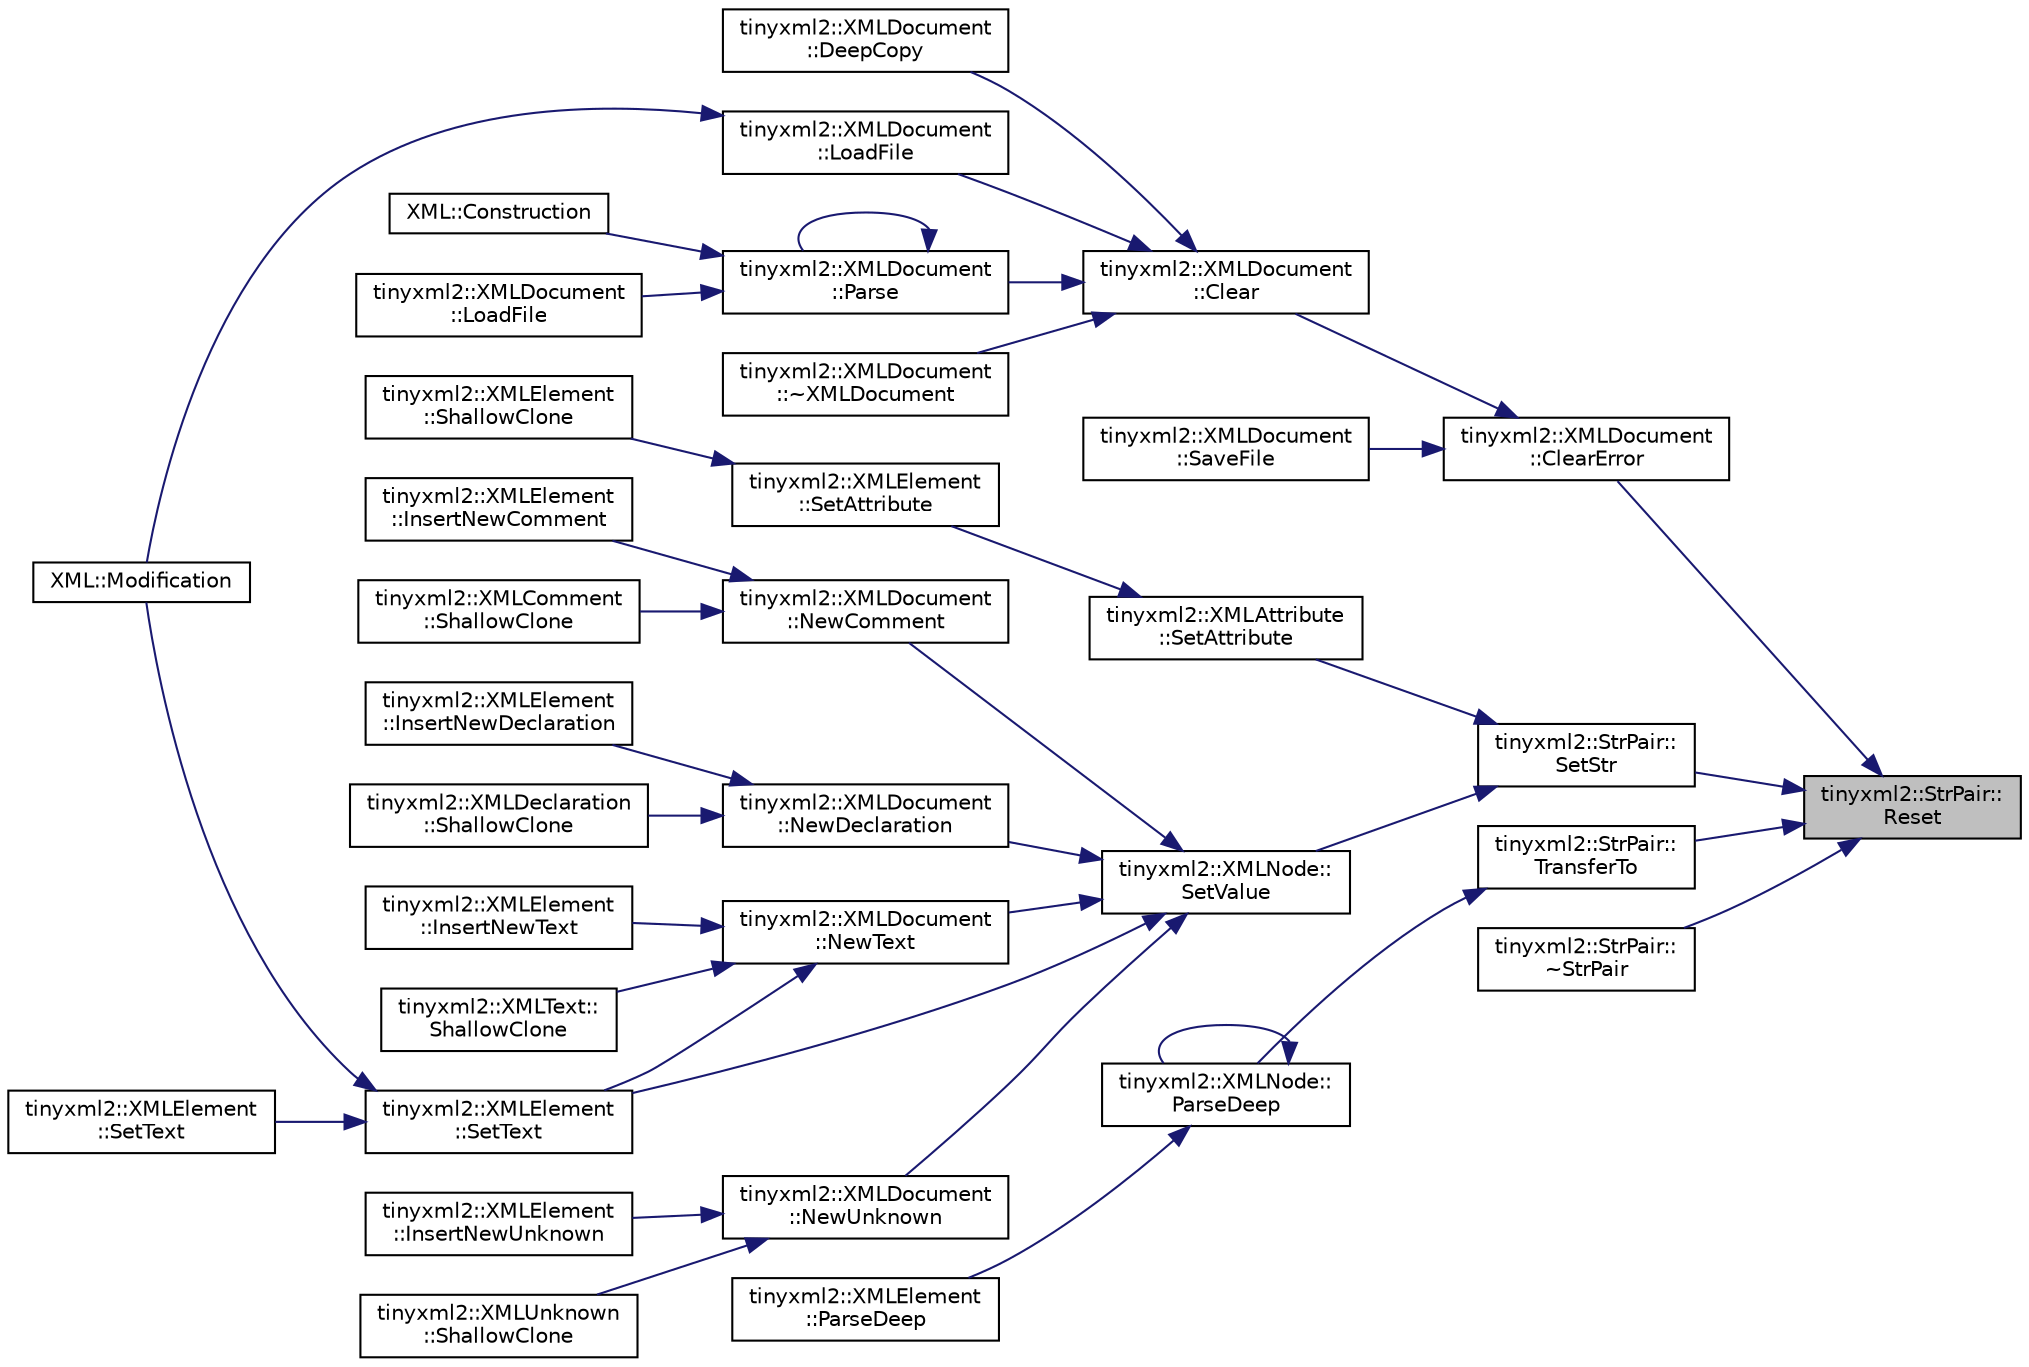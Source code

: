digraph "tinyxml2::StrPair::Reset"
{
 // LATEX_PDF_SIZE
  edge [fontname="Helvetica",fontsize="10",labelfontname="Helvetica",labelfontsize="10"];
  node [fontname="Helvetica",fontsize="10",shape=record];
  rankdir="RL";
  Node1 [label="tinyxml2::StrPair::\lReset",height=0.2,width=0.4,color="black", fillcolor="grey75", style="filled", fontcolor="black",tooltip=" "];
  Node1 -> Node2 [dir="back",color="midnightblue",fontsize="10",style="solid"];
  Node2 [label="tinyxml2::XMLDocument\l::ClearError",height=0.2,width=0.4,color="black", fillcolor="white", style="filled",URL="$classtinyxml2_1_1XMLDocument.html#a4085d9c52f1d93214311459d6d1fcf17",tooltip="Clears the error flags."];
  Node2 -> Node3 [dir="back",color="midnightblue",fontsize="10",style="solid"];
  Node3 [label="tinyxml2::XMLDocument\l::Clear",height=0.2,width=0.4,color="black", fillcolor="white", style="filled",URL="$classtinyxml2_1_1XMLDocument.html#a65656b0b2cbc822708eb351504178aaf",tooltip="Clear the document, resetting it to the initial state."];
  Node3 -> Node4 [dir="back",color="midnightblue",fontsize="10",style="solid"];
  Node4 [label="tinyxml2::XMLDocument\l::DeepCopy",height=0.2,width=0.4,color="black", fillcolor="white", style="filled",URL="$classtinyxml2_1_1XMLDocument.html#af592ffc91514e25a39664521ac83db45",tooltip=" "];
  Node3 -> Node5 [dir="back",color="midnightblue",fontsize="10",style="solid"];
  Node5 [label="tinyxml2::XMLDocument\l::LoadFile",height=0.2,width=0.4,color="black", fillcolor="white", style="filled",URL="$classtinyxml2_1_1XMLDocument.html#a2ebd4647a8af5fc6831b294ac26a150a",tooltip=" "];
  Node5 -> Node6 [dir="back",color="midnightblue",fontsize="10",style="solid"];
  Node6 [label="XML::Modification",height=0.2,width=0.4,color="black", fillcolor="white", style="filled",URL="$classXML.html#ac0d718411e6d11d44c1549c9ac334529",tooltip="modifies an specific element of an XML file"];
  Node3 -> Node7 [dir="back",color="midnightblue",fontsize="10",style="solid"];
  Node7 [label="tinyxml2::XMLDocument\l::Parse",height=0.2,width=0.4,color="black", fillcolor="white", style="filled",URL="$classtinyxml2_1_1XMLDocument.html#af2b616169e6517182f6725f2498e9a01",tooltip=" "];
  Node7 -> Node8 [dir="back",color="midnightblue",fontsize="10",style="solid"];
  Node8 [label="XML::Construction",height=0.2,width=0.4,color="black", fillcolor="white", style="filled",URL="$classXML.html#a31a766a4cf0fdbfe06bf570295ab3f68",tooltip="Creates and saves the basic structure of an XML file."];
  Node7 -> Node9 [dir="back",color="midnightblue",fontsize="10",style="solid"];
  Node9 [label="tinyxml2::XMLDocument\l::LoadFile",height=0.2,width=0.4,color="black", fillcolor="white", style="filled",URL="$classtinyxml2_1_1XMLDocument.html#a5f1d330fad44c52f3d265338dd2a6dc2",tooltip=" "];
  Node7 -> Node7 [dir="back",color="midnightblue",fontsize="10",style="solid"];
  Node3 -> Node10 [dir="back",color="midnightblue",fontsize="10",style="solid"];
  Node10 [label="tinyxml2::XMLDocument\l::~XMLDocument",height=0.2,width=0.4,color="black", fillcolor="white", style="filled",URL="$classtinyxml2_1_1XMLDocument.html#af37c47d8e2ba4b2fc81b21a77a32579b",tooltip=" "];
  Node2 -> Node11 [dir="back",color="midnightblue",fontsize="10",style="solid"];
  Node11 [label="tinyxml2::XMLDocument\l::SaveFile",height=0.2,width=0.4,color="black", fillcolor="white", style="filled",URL="$classtinyxml2_1_1XMLDocument.html#a8b95779479a0035acc67b3a61dfe1b74",tooltip=" "];
  Node1 -> Node12 [dir="back",color="midnightblue",fontsize="10",style="solid"];
  Node12 [label="tinyxml2::StrPair::\lSetStr",height=0.2,width=0.4,color="black", fillcolor="white", style="filled",URL="$classtinyxml2_1_1StrPair.html#a1f82ec6b5bee35ee7466d8565e43b1de",tooltip=" "];
  Node12 -> Node13 [dir="back",color="midnightblue",fontsize="10",style="solid"];
  Node13 [label="tinyxml2::XMLAttribute\l::SetAttribute",height=0.2,width=0.4,color="black", fillcolor="white", style="filled",URL="$classtinyxml2_1_1XMLAttribute.html#a406d2c4a13c7af99a65edb59dd9f7581",tooltip="Set the attribute to a string value."];
  Node13 -> Node14 [dir="back",color="midnightblue",fontsize="10",style="solid"];
  Node14 [label="tinyxml2::XMLElement\l::SetAttribute",height=0.2,width=0.4,color="black", fillcolor="white", style="filled",URL="$classtinyxml2_1_1XMLElement.html#a11943abf2d0831548c3790dd5d9f119c",tooltip="Sets the named attribute to value."];
  Node14 -> Node15 [dir="back",color="midnightblue",fontsize="10",style="solid"];
  Node15 [label="tinyxml2::XMLElement\l::ShallowClone",height=0.2,width=0.4,color="black", fillcolor="white", style="filled",URL="$classtinyxml2_1_1XMLElement.html#aafa2807a45b28fe096b29d76e6a13b7c",tooltip=" "];
  Node12 -> Node16 [dir="back",color="midnightblue",fontsize="10",style="solid"];
  Node16 [label="tinyxml2::XMLNode::\lSetValue",height=0.2,width=0.4,color="black", fillcolor="white", style="filled",URL="$classtinyxml2_1_1XMLNode.html#a09dd68cf9eae137579f6e50f36487513",tooltip=" "];
  Node16 -> Node17 [dir="back",color="midnightblue",fontsize="10",style="solid"];
  Node17 [label="tinyxml2::XMLDocument\l::NewComment",height=0.2,width=0.4,color="black", fillcolor="white", style="filled",URL="$classtinyxml2_1_1XMLDocument.html#a386df0befd06aadb5e0cd21381aa955a",tooltip=" "];
  Node17 -> Node18 [dir="back",color="midnightblue",fontsize="10",style="solid"];
  Node18 [label="tinyxml2::XMLElement\l::InsertNewComment",height=0.2,width=0.4,color="black", fillcolor="white", style="filled",URL="$classtinyxml2_1_1XMLElement.html#aaed36d3a8082b083ec4f1de55ee68cc2",tooltip="See InsertNewChildElement()"];
  Node17 -> Node19 [dir="back",color="midnightblue",fontsize="10",style="solid"];
  Node19 [label="tinyxml2::XMLComment\l::ShallowClone",height=0.2,width=0.4,color="black", fillcolor="white", style="filled",URL="$classtinyxml2_1_1XMLComment.html#adf5b5c0319351dcc339df098d11e8fb2",tooltip=" "];
  Node16 -> Node20 [dir="back",color="midnightblue",fontsize="10",style="solid"];
  Node20 [label="tinyxml2::XMLDocument\l::NewDeclaration",height=0.2,width=0.4,color="black", fillcolor="white", style="filled",URL="$classtinyxml2_1_1XMLDocument.html#ae519030c0262fa2daff8993681990e16",tooltip=" "];
  Node20 -> Node21 [dir="back",color="midnightblue",fontsize="10",style="solid"];
  Node21 [label="tinyxml2::XMLElement\l::InsertNewDeclaration",height=0.2,width=0.4,color="black", fillcolor="white", style="filled",URL="$classtinyxml2_1_1XMLElement.html#a7f11671a928649add7e3e18de7adf84a",tooltip="See InsertNewChildElement()"];
  Node20 -> Node22 [dir="back",color="midnightblue",fontsize="10",style="solid"];
  Node22 [label="tinyxml2::XMLDeclaration\l::ShallowClone",height=0.2,width=0.4,color="black", fillcolor="white", style="filled",URL="$classtinyxml2_1_1XMLDeclaration.html#ad9d60e6d2df75c13eb6bf7319985b747",tooltip=" "];
  Node16 -> Node23 [dir="back",color="midnightblue",fontsize="10",style="solid"];
  Node23 [label="tinyxml2::XMLDocument\l::NewText",height=0.2,width=0.4,color="black", fillcolor="white", style="filled",URL="$classtinyxml2_1_1XMLDocument.html#acece5de77a0819f2341b08c1e1ed9987",tooltip=" "];
  Node23 -> Node24 [dir="back",color="midnightblue",fontsize="10",style="solid"];
  Node24 [label="tinyxml2::XMLElement\l::InsertNewText",height=0.2,width=0.4,color="black", fillcolor="white", style="filled",URL="$classtinyxml2_1_1XMLElement.html#ac30367a5e25ff30e178b56e0e1456d23",tooltip="See InsertNewChildElement()"];
  Node23 -> Node25 [dir="back",color="midnightblue",fontsize="10",style="solid"];
  Node25 [label="tinyxml2::XMLElement\l::SetText",height=0.2,width=0.4,color="black", fillcolor="white", style="filled",URL="$classtinyxml2_1_1XMLElement.html#a1f9c2cd61b72af5ae708d37b7ad283ce",tooltip=" "];
  Node25 -> Node6 [dir="back",color="midnightblue",fontsize="10",style="solid"];
  Node25 -> Node26 [dir="back",color="midnightblue",fontsize="10",style="solid"];
  Node26 [label="tinyxml2::XMLElement\l::SetText",height=0.2,width=0.4,color="black", fillcolor="white", style="filled",URL="$classtinyxml2_1_1XMLElement.html#aeae8917b5ea6060b3c08d4e3d8d632d7",tooltip="Convenience method for setting text inside an element. See SetText() for important limitations."];
  Node23 -> Node27 [dir="back",color="midnightblue",fontsize="10",style="solid"];
  Node27 [label="tinyxml2::XMLText::\lShallowClone",height=0.2,width=0.4,color="black", fillcolor="white", style="filled",URL="$classtinyxml2_1_1XMLText.html#a86d265c93152726c8c6831e9594840e6",tooltip=" "];
  Node16 -> Node28 [dir="back",color="midnightblue",fontsize="10",style="solid"];
  Node28 [label="tinyxml2::XMLDocument\l::NewUnknown",height=0.2,width=0.4,color="black", fillcolor="white", style="filled",URL="$classtinyxml2_1_1XMLDocument.html#a4954f502c5fd7f49de54c3c0c99bb73d",tooltip=" "];
  Node28 -> Node29 [dir="back",color="midnightblue",fontsize="10",style="solid"];
  Node29 [label="tinyxml2::XMLElement\l::InsertNewUnknown",height=0.2,width=0.4,color="black", fillcolor="white", style="filled",URL="$classtinyxml2_1_1XMLElement.html#afe6cfefb48f8fbcb29a790f2042b55a4",tooltip="See InsertNewChildElement()"];
  Node28 -> Node30 [dir="back",color="midnightblue",fontsize="10",style="solid"];
  Node30 [label="tinyxml2::XMLUnknown\l::ShallowClone",height=0.2,width=0.4,color="black", fillcolor="white", style="filled",URL="$classtinyxml2_1_1XMLUnknown.html#ab73b48b819aa4b2ef3815dc2d7d20d5f",tooltip=" "];
  Node16 -> Node25 [dir="back",color="midnightblue",fontsize="10",style="solid"];
  Node1 -> Node31 [dir="back",color="midnightblue",fontsize="10",style="solid"];
  Node31 [label="tinyxml2::StrPair::\lTransferTo",height=0.2,width=0.4,color="black", fillcolor="white", style="filled",URL="$classtinyxml2_1_1StrPair.html#a35f795b1557fe5fdcbd93d3cc5d6b939",tooltip=" "];
  Node31 -> Node32 [dir="back",color="midnightblue",fontsize="10",style="solid"];
  Node32 [label="tinyxml2::XMLNode::\lParseDeep",height=0.2,width=0.4,color="black", fillcolor="white", style="filled",URL="$classtinyxml2_1_1XMLNode.html#a916e498914baecbc9a1f012352ef7c69",tooltip=" "];
  Node32 -> Node32 [dir="back",color="midnightblue",fontsize="10",style="solid"];
  Node32 -> Node33 [dir="back",color="midnightblue",fontsize="10",style="solid"];
  Node33 [label="tinyxml2::XMLElement\l::ParseDeep",height=0.2,width=0.4,color="black", fillcolor="white", style="filled",URL="$classtinyxml2_1_1XMLElement.html#a072998100b7d0ba5e8aeac6dd6dfb31b",tooltip=" "];
  Node1 -> Node34 [dir="back",color="midnightblue",fontsize="10",style="solid"];
  Node34 [label="tinyxml2::StrPair::\l~StrPair",height=0.2,width=0.4,color="black", fillcolor="white", style="filled",URL="$classtinyxml2_1_1StrPair.html#a60bed84d2503296e1c2a73fcef1431f9",tooltip=" "];
}
